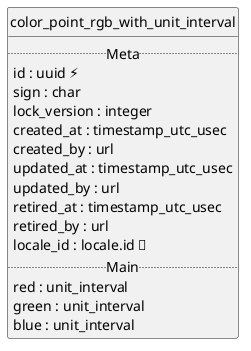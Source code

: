 @startuml uml
skinparam monochrome true
skinparam linetype ortho
hide circle

entity color_point_rgb_with_unit_interval {
  .. Meta ..
  id : uuid ⚡
  sign : char
  lock_version : integer
  created_at : timestamp_utc_usec
  created_by : url
  updated_at : timestamp_utc_usec
  updated_by : url
  retired_at : timestamp_utc_usec
  retired_by : url
  locale_id : locale.id 🔑
  .. Main ..
  red : unit_interval
  green : unit_interval
  blue : unit_interval
}

@enduml
